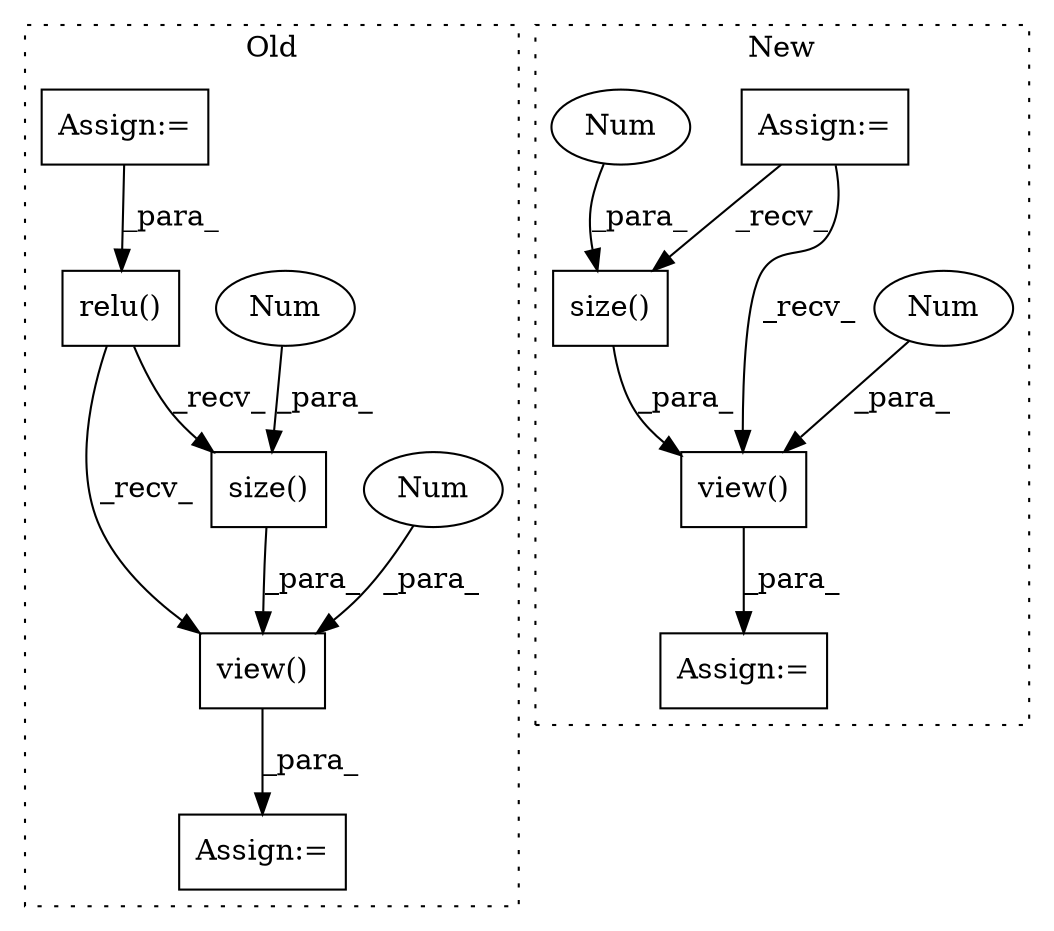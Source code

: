 digraph G {
subgraph cluster0 {
1 [label="size()" a="75" s="7087,7095" l="7,1" shape="box"];
5 [label="Num" a="76" s="7094" l="1" shape="ellipse"];
6 [label="Assign:=" a="68" s="7077" l="3" shape="box"];
10 [label="relu()" a="75" s="6889,6900" l="10,1" shape="box"];
11 [label="view()" a="75" s="7080,7100" l="7,1" shape="box"];
12 [label="Num" a="76" s="7098" l="2" shape="ellipse"];
13 [label="Assign:=" a="68" s="6862" l="3" shape="box"];
label = "Old";
style="dotted";
}
subgraph cluster1 {
2 [label="view()" a="75" s="6137,6161" l="9,1" shape="box"];
3 [label="Num" a="76" s="6159" l="2" shape="ellipse"];
4 [label="Assign:=" a="68" s="6134" l="3" shape="box"];
7 [label="Assign:=" a="68" s="6099" l="3" shape="box"];
8 [label="size()" a="75" s="6146,6156" l="9,1" shape="box"];
9 [label="Num" a="76" s="6155" l="1" shape="ellipse"];
label = "New";
style="dotted";
}
1 -> 11 [label="_para_"];
2 -> 4 [label="_para_"];
3 -> 2 [label="_para_"];
5 -> 1 [label="_para_"];
7 -> 2 [label="_recv_"];
7 -> 8 [label="_recv_"];
8 -> 2 [label="_para_"];
9 -> 8 [label="_para_"];
10 -> 11 [label="_recv_"];
10 -> 1 [label="_recv_"];
11 -> 6 [label="_para_"];
12 -> 11 [label="_para_"];
13 -> 10 [label="_para_"];
}